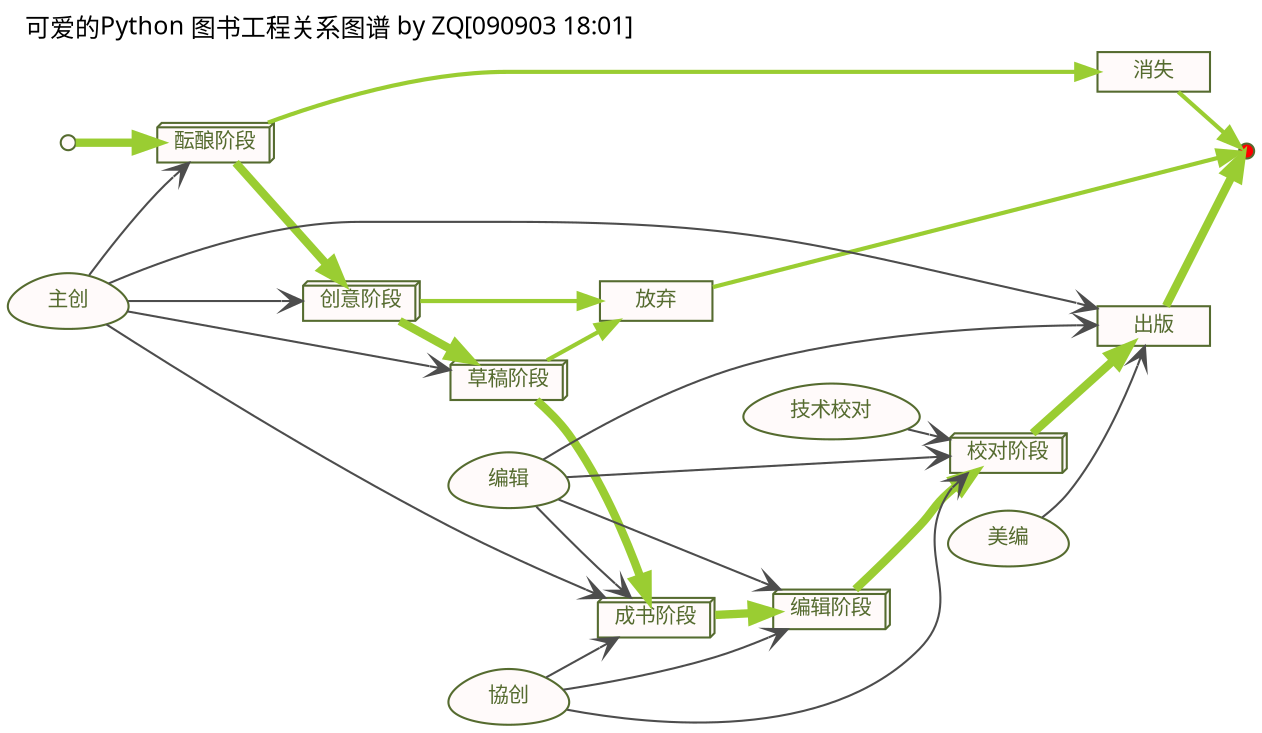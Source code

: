 digraph G {
/*图片生成命令:: need:: apt-get install graphviz-cairo
$ dot -Tpng:cairo obp-lovpy-flowact_v9.09.3.dot -o obp-lovpy-flowact.png
        style=filled,
        fillcolor=lightyellow,
        size="12,9",
        ratio=compress,fill
        rankdir=LR,        
*/
    graph [label="可爱的Python 图书工程关系图谱 by ZQ[090903 18:01]",
        labeljust="l",labelloc="t",
        fontsize=12.0,
        fontname="VeraSansYuanTi-Regular.ttf",        
        center=1,
        ranksep=0.2,
        ratio=compress,
        rankdir=LR,
        ];

    node[fontsize=10.0,
        style=filled,fillcolor=snow,
        color=darkolivegreen,fontcolor=darkolivegreen,
        height=0.1,
        shape=plaintext,
        ];
    /*dir=both,color=yellowgreen,*/
    edge [fontsize=9.0,
        fontcolor=gray25,
        color=gray30,
		arrowhead=vee,
		arrowtail=none,
        ];

    /*图元声明
    start       [label="流程开始/结束",shape=point];
    end         [label="流程开始/结束",shape=point,fillcolor=red];

    box         [label="实体/对象",shape=box];
    ellipse     [label="行动/节点",shape=ellipse];
    egg         [label="用户/人物",shape=egg];
    plaintext   [label="状态/属性",shape=plaintext,fillcolor=whitesmoke];
    diamond     [label="判别",shape=diamond];
    note        [label="注释",shape=note];
    tab         [label="目录/模块",shape=tab];
    db          [label="数据库",shape=box3d];
    component   [label="主机/组件",shape=component];
    */
    start       [label="开始",shape=point];
    end         [label="结稿",shape=point,fillcolor=red];
    brew        [label="酝酿阶段",shape=box3d];
    design      [label="创意阶段",shape=box3d];
    stuff       [label="草稿阶段",shape=box3d];
    booking     [label="成书阶段",shape=box3d];
    editing     [label="编辑阶段",shape=box3d];
    fixing       [label="校对阶段",shape=box3d];
    
    published   [label="出版",shape=box];
    losted      [label="消失",shape=box];
    canceled    [label="放弃",shape=box];

    mainwiter   [label="主创",shape=egg];
    subwiter    [label="協创",shape=egg];
    editor      [label="编辑",shape=egg];
    techfixer    [label="技术校对",shape=egg];
    arteditor   [label="美编",shape=egg];
    

    /*流程关系
    */
    start->brew->design->stuff->booking->editing->fixing->published->end    [color=yellowgreen,arrowhead=normal,style="setlinewidth(4)"];
        brew->losted->end   [color=yellowgreen,arrowhead=normal,style="setlinewidth(2)"];
        design->canceled    [color=yellowgreen,arrowhead=normal,style="setlinewidth(2)"];
        stuff->canceled     [color=yellowgreen,arrowhead=normal,style="setlinewidth(2)"];
        canceled->end       [color=yellowgreen,arrowhead=normal,style="setlinewidth(2)"];
    
    mainwiter->brew;
        mainwiter->design;
        mainwiter->stuff;
        mainwiter->booking;
        mainwiter->published;
    subwiter->booking;
        subwiter->editing;
        subwiter->fixing;
    editor->booking;
        editor->editing;
        editor->fixing;
        editor->published;
    techfixer->fixing;
    arteditor->published;
    
   

}

